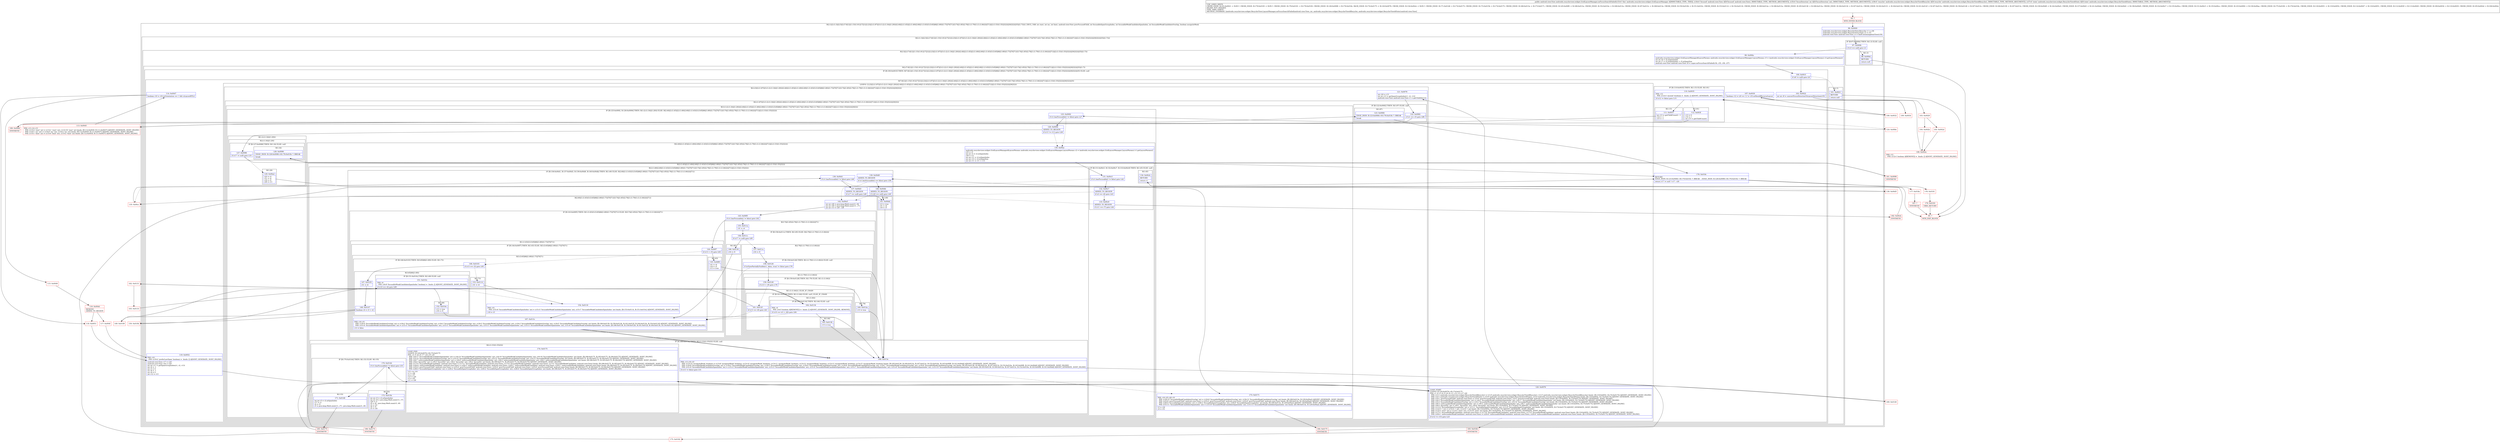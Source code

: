digraph "CFG forandroidx.recyclerview.widget.GridLayoutManager.onFocusSearchFailed(Landroid\/view\/View;ILandroidx\/recyclerview\/widget\/RecyclerView$Recycler;Landroidx\/recyclerview\/widget\/RecyclerView$State;)Landroid\/view\/View;" {
subgraph cluster_Region_297554718 {
label = "R(2:1|(2:(1:3)|(2:5|(2:(7:8|12|(1:15)(1:91)|17|21|(2:23|(2:(1:87)|(3:(1:(2:(1:34)|(1:29)))(2:40|(2:(1:45)|(2:(1:49)(2:60|(1:(1:63)(3:(3:65|66|(1:69))(1:73)|70|71))(3:74|(1:85)(2:76|(1:(1:79)(1:(1:(1:84)))))|71))|(2:(1:53)(1:55)|32))))|30|32)))|35)|(1:7))))) | DECL_VAR: int start, int inc, int limit, android.view.View prevFocusedChild, int focusableSpanGroupIndex, int focusableWeakCandidateSpanIndex, int focusableWeakCandidateOverlap, boolean assignAsWeek\l";
node [shape=record,color=blue];
Node_96 [shape=record,label="{96\:\ 0x0000|androidx.recyclerview.widget.RecyclerView.Recycler r1 = r36\landroidx.recyclerview.widget.RecyclerView.State r2 = r37\landroid.view.View android.view.View r3 = findContainingItemView(r34)\l}"];
subgraph cluster_Region_1777218621 {
label = "R(2:(1:3)|(2:5|(2:(7:8|12|(1:15)(1:91)|17|21|(2:23|(2:(1:87)|(3:(1:(2:(1:34)|(1:29)))(2:40|(2:(1:45)|(2:(1:49)(2:60|(1:(1:63)(3:(3:65|66|(1:69))(1:73)|70|71))(3:74|(1:85)(2:76|(1:(1:79)(1:(1:(1:84)))))|71))|(2:(1:53)(1:55)|32))))|30|32)))|35)|(1:7))))";
node [shape=record,color=blue];
subgraph cluster_IfRegion_1790739719 {
label = "IF [B:97:0x000b] THEN: R(1:3) ELSE: null";
node [shape=record,color=blue];
Node_97 [shape=record,label="{97\:\ 0x000b|if (r3 == null) goto L3\l}"];
subgraph cluster_Region_251765999 {
label = "R(1:3)";
node [shape=record,color=blue];
Node_98 [shape=record,label="{98\:\ 0x000d|RETURN\l|return null\l}"];
}
}
subgraph cluster_Region_210624717 {
label = "R(2:5|(2:(7:8|12|(1:15)(1:91)|17|21|(2:23|(2:(1:87)|(3:(1:(2:(1:34)|(1:29)))(2:40|(2:(1:45)|(2:(1:49)(2:60|(1:(1:63)(3:(3:65|66|(1:69))(1:73)|70|71))(3:74|(1:85)(2:76|(1:(1:79)(1:(1:(1:84)))))|71))|(2:(1:53)(1:55)|32))))|30|32)))|35)|(1:7)))";
node [shape=record,color=blue];
Node_99 [shape=record,label="{99\:\ 0x000e|androidx.recyclerview.widget.GridLayoutManager$LayoutParams androidx.recyclerview.widget.GridLayoutManager.LayoutParams r5 = (androidx.recyclerview.widget.GridLayoutManager.LayoutParams) r3.getLayoutParams()\lint int r6 = r5.mSpanIndex\lint int r7 = r5.mSpanIndex + r5.mSpanSize\landroid.view.View android.view.View r8 = super.onFocusSearchFailed(r34, r35, r36, r37)\l}"];
subgraph cluster_Region_1882723857 {
label = "R(2:(7:8|12|(1:15)(1:91)|17|21|(2:23|(2:(1:87)|(3:(1:(2:(1:34)|(1:29)))(2:40|(2:(1:45)|(2:(1:49)(2:60|(1:(1:63)(3:(3:65|66|(1:69))(1:73)|70|71))(3:74|(1:85)(2:76|(1:(1:79)(1:(1:(1:84)))))|71))|(2:(1:53)(1:55)|32))))|30|32)))|35)|(1:7))";
node [shape=record,color=blue];
subgraph cluster_IfRegion_590479125 {
label = "IF [B:100:0x001f] THEN: R(7:8|12|(1:15)(1:91)|17|21|(2:23|(2:(1:87)|(3:(1:(2:(1:34)|(1:29)))(2:40|(2:(1:45)|(2:(1:49)(2:60|(1:(1:63)(3:(3:65|66|(1:69))(1:73)|70|71))(3:74|(1:85)(2:76|(1:(1:79)(1:(1:(1:84)))))|71))|(2:(1:53)(1:55)|32))))|30|32)))|35) ELSE: null";
node [shape=record,color=blue];
Node_100 [shape=record,label="{100\:\ 0x001f|if (r8 != null) goto L8\l}"];
subgraph cluster_Region_696215265 {
label = "R(7:8|12|(1:15)(1:91)|17|21|(2:23|(2:(1:87)|(3:(1:(2:(1:34)|(1:29)))(2:40|(2:(1:45)|(2:(1:49)(2:60|(1:(1:63)(3:(3:65|66|(1:69))(1:73)|70|71))(3:74|(1:85)(2:76|(1:(1:79)(1:(1:(1:84)))))|71))|(2:(1:53)(1:55)|32))))|30|32)))|35)";
node [shape=record,color=blue];
Node_102 [shape=record,label="{102\:\ 0x0022|int int r9 = convertFocusDirectionToLayoutDirection(r35)\l}"];
Node_107 [shape=record,label="{107\:\ 0x0030|boolean r12 = (r9 == 1) != r33.mShouldReverseLayout\l}"];
subgraph cluster_IfRegion_982071792 {
label = "IF [B:110:0x0035] THEN: R(1:15) ELSE: R(1:91)";
node [shape=record,color=blue];
Node_110 [shape=record,label="{110\:\ 0x0035|PHI: r12 \l  PHI: (r12v3 'ascend' boolean) =  binds: [] A[DONT_GENERATE, DONT_INLINE]\l|if (r12 != false) goto L15\l}"];
subgraph cluster_Region_1285322964 {
label = "R(1:15)";
node [shape=record,color=blue];
Node_111 [shape=record,label="{111\:\ 0x0037|int r13 = getChildCount() \- 1\lr14 = \-1\lr15 = \-1\l}"];
}
subgraph cluster_Region_1359494203 {
label = "R(1:91)";
node [shape=record,color=blue];
Node_112 [shape=record,label="{112\:\ 0x003f|r13 = 0\lr14 = 1\lint r15 = getChildCount()\l}"];
}
}
Node_114 [shape=record,label="{114\:\ 0x0047|boolean r10 = r33.mOrientation == 1 && isLayoutRTL()\l}"];
Node_119 [shape=record,label="{119\:\ 0x0052|PHI: r10 \l  PHI: (r10v2 'preferLastSpan' boolean) =  binds: [] A[DONT_GENERATE, DONT_INLINE]\l|android.view.View r17 = null\landroid.view.View r20 = null\lint int r11 = getSpanGroupIndex(r1, r2, r13)\lint r4 = \-1\lint r5 = 0\lint r8 = \-1\lint r9 = 0\lint r12 = r13\l}"];
subgraph cluster_LoopRegion_59143394 {
label = "LOOP:0: (2:23|(2:(1:87)|(3:(1:(2:(1:34)|(1:29)))(2:40|(2:(1:45)|(2:(1:49)(2:60|(1:(1:63)(3:(3:65|66|(1:69))(1:73)|70|71))(3:74|(1:85)(2:76|(1:(1:79)(1:(1:(1:84)))))|71))|(2:(1:53)(1:55)|32))))|30|32)))";
node [shape=record,color=blue];
Node_120 [shape=record,label="{120\:\ 0x0076|LOOP_START\lLOOP:0: B:120:0x0076\-\>B:174:0x0175\lPHI: r1 r2 r3 r4 r5 r8 r9 r11 r12 r13 r17 r20 \l  PHI: (r1v1 androidx.recyclerview.widget.RecyclerView$Recycler) = (r1v0 androidx.recyclerview.widget.RecyclerView$Recycler), (r1v5 androidx.recyclerview.widget.RecyclerView$Recycler) binds: [B:119:0x0052, B:174:0x0175] A[DONT_GENERATE, DONT_INLINE]\l  PHI: (r2v1 androidx.recyclerview.widget.RecyclerView$State) = (r2v0 androidx.recyclerview.widget.RecyclerView$State), (r2v4 androidx.recyclerview.widget.RecyclerView$State) binds: [B:119:0x0052, B:174:0x0175] A[DONT_GENERATE, DONT_INLINE]\l  PHI: (r3v1 'prevFocusedChild' android.view.View) = (r3v0 'prevFocusedChild' android.view.View), (r3v3 'prevFocusedChild' android.view.View) binds: [B:119:0x0052, B:174:0x0175] A[DONT_GENERATE, DONT_INLINE]\l  PHI: (r4v3 'focusableWeakCandidateSpanIndex' int) = (r4v2 'focusableWeakCandidateSpanIndex' int), (r4v17 'focusableWeakCandidateSpanIndex' int) binds: [B:119:0x0052, B:174:0x0175] A[DONT_GENERATE, DONT_INLINE]\l  PHI: (r5v3 'focusableWeakCandidateOverlap' int) = (r5v2 'focusableWeakCandidateOverlap' int), (r5v14 'focusableWeakCandidateOverlap' int) binds: [B:119:0x0052, B:174:0x0175] A[DONT_GENERATE, DONT_INLINE]\l  PHI: (r8v3 'unfocusableWeakCandidateSpanIndex' int) = (r8v2 'unfocusableWeakCandidateSpanIndex' int), (r8v7 'unfocusableWeakCandidateSpanIndex' int) binds: [B:119:0x0052, B:174:0x0175] A[DONT_GENERATE, DONT_INLINE]\l  PHI: (r9v2 'layoutDir' int) = (r9v1 'layoutDir' int), (r9v4 'layoutDir' int) binds: [B:119:0x0052, B:174:0x0175] A[DONT_GENERATE, DONT_INLINE]\l  PHI: (r11v2 'focusableSpanGroupIndex' int) = (r11v1 'focusableSpanGroupIndex' int), (r11v5 'focusableSpanGroupIndex' int) binds: [B:119:0x0052, B:174:0x0175] A[DONT_GENERATE, DONT_INLINE]\l  PHI: (r12v5 'i' int) = (r12v4 'i' int), (r12v6 'i' int) binds: [B:119:0x0052, B:174:0x0175] A[DONT_GENERATE, DONT_INLINE]\l  PHI: (r13v3 'start' int) = (r13v2 'start' int), (r13v16 'start' int) binds: [B:119:0x0052, B:174:0x0175] A[DONT_GENERATE, DONT_INLINE]\l  PHI: (r17v1 'focusableWeakCandidate' android.view.View) = (r17v0 'focusableWeakCandidate' android.view.View), (r17v5 'focusableWeakCandidate' android.view.View) binds: [B:119:0x0052, B:174:0x0175] A[DONT_GENERATE, DONT_INLINE]\l  PHI: (r20v1 'unfocusableWeakCandidate' android.view.View) = (r20v0 'unfocusableWeakCandidate' android.view.View), (r20v4 'unfocusableWeakCandidate' android.view.View) binds: [B:119:0x0052, B:174:0x0175] A[DONT_GENERATE, DONT_INLINE]\l|if (r12 != r15) goto L23\l}"];
subgraph cluster_Region_1521022067 {
label = "R(2:23|(2:(1:87)|(3:(1:(2:(1:34)|(1:29)))(2:40|(2:(1:45)|(2:(1:49)(2:60|(1:(1:63)(3:(3:65|66|(1:69))(1:73)|70|71))(3:74|(1:85)(2:76|(1:(1:79)(1:(1:(1:84)))))|71))|(2:(1:53)(1:55)|32))))|30|32)))";
node [shape=record,color=blue];
Node_121 [shape=record,label="{121\:\ 0x0078|int r24 = r13\lint int r13 = getSpanGroupIndex(r1, r2, r12)\landroid.view.View android.view.View r1 = getChildAt(r12)\l}"];
subgraph cluster_Region_1032076491 {
label = "R(2:(1:87)|(3:(1:(2:(1:34)|(1:29)))(2:40|(2:(1:45)|(2:(1:49)(2:60|(1:(1:63)(3:(3:65|66|(1:69))(1:73)|70|71))(3:74|(1:85)(2:76|(1:(1:79)(1:(1:(1:84)))))|71))|(2:(1:53)(1:55)|32))))|30|32))";
node [shape=record,color=blue];
subgraph cluster_IfRegion_1587009491 {
label = "IF [B:122:0x0082] THEN: R(1:87) ELSE: null";
node [shape=record,color=blue];
Node_122 [shape=record,label="{122\:\ 0x0082|if (r1 == r3) goto L86\l}"];
subgraph cluster_Region_626243738 {
label = "R(1:87)";
node [shape=record,color=blue];
Node_123 [shape=record,label="{123\:\ 0x0084|EDGE_INSN: B:123:0x0084\-\>B:176:0x018c ?: BREAK  \l|break\l}"];
}
}
subgraph cluster_Region_866828210 {
label = "R(3:(1:(2:(1:34)|(1:29)))(2:40|(2:(1:45)|(2:(1:49)(2:60|(1:(1:63)(3:(3:65|66|(1:69))(1:73)|70|71))(3:74|(1:85)(2:76|(1:(1:79)(1:(1:(1:84)))))|71))|(2:(1:53)(1:55)|32))))|30|32)";
node [shape=record,color=blue];
subgraph cluster_IfRegion_1890809967 {
label = "IF [B:125:0x0092, B:126:0x0094] THEN: R(1:(2:(1:34)|(1:29))) ELSE: R(2:40|(2:(1:45)|(2:(1:49)(2:60|(1:(1:63)(3:(3:65|66|(1:69))(1:73)|70|71))(3:74|(1:85)(2:76|(1:(1:79)(1:(1:(1:84)))))|71))|(2:(1:53)(1:55)|32))))";
node [shape=record,color=blue];
Node_125 [shape=record,label="{125\:\ 0x0092|if (r1.hasFocusable() != false) goto L27\l}"];
Node_126 [shape=record,label="{126\:\ 0x0094|ADDED_TO_REGION\l|if (r13 != r11) goto L28\l}"];
subgraph cluster_Region_670516739 {
label = "R(1:(2:(1:34)|(1:29)))";
node [shape=record,color=blue];
subgraph cluster_Region_399459442 {
label = "R(2:(1:34)|(1:29))";
node [shape=record,color=blue];
subgraph cluster_IfRegion_62194661 {
label = "IF [B:127:0x0096] THEN: R(1:34) ELSE: null";
node [shape=record,color=blue];
Node_127 [shape=record,label="{127\:\ 0x0096|if (r17 != null) goto L33\l}"];
subgraph cluster_Region_187777060 {
label = "R(1:34)";
node [shape=record,color=blue];
Node_128 [shape=record,label="{128\:\ 0x0098|EDGE_INSN: B:128:0x0098\-\>B:176:0x018c ?: BREAK  \l|break\l}"];
}
}
subgraph cluster_Region_1132571422 {
label = "R(1:29)";
node [shape=record,color=blue];
Node_129 [shape=record,label="{129\:\ 0x00a2|r25 = r3\lr31 = r4\lr16 = r5\lr26 = r11\l}"];
}
}
}
subgraph cluster_Region_1293654740 {
label = "R(2:40|(2:(1:45)|(2:(1:49)(2:60|(1:(1:63)(3:(3:65|66|(1:69))(1:73)|70|71))(3:74|(1:85)(2:76|(1:(1:79)(1:(1:(1:84)))))|71))|(2:(1:53)(1:55)|32))))";
node [shape=record,color=blue];
Node_130 [shape=record,label="{130\:\ 0x00ac|androidx.recyclerview.widget.GridLayoutManager$LayoutParams androidx.recyclerview.widget.GridLayoutManager.LayoutParams r2 = (androidx.recyclerview.widget.GridLayoutManager.LayoutParams) r1.getLayoutParams()\lr25 = r3\lint int r3 = r2.mSpanIndex\lr26 = r11\lint int r11 = r2.mSpanIndex\lint int r13 = r2.mSpanSize\lint int r11 = r11 + r13\l}"];
subgraph cluster_Region_857648816 {
label = "R(2:(1:45)|(2:(1:49)(2:60|(1:(1:63)(3:(3:65|66|(1:69))(1:73)|70|71))(3:74|(1:85)(2:76|(1:(1:79)(1:(1:(1:84)))))|71))|(2:(1:53)(1:55)|32)))";
node [shape=record,color=blue];
subgraph cluster_IfRegion_779321394 {
label = "IF [B:131:0x00c5, B:132:0x00c7, B:133:0x00c9] THEN: R(1:45) ELSE: null";
node [shape=record,color=blue];
Node_131 [shape=record,label="{131\:\ 0x00c5|if (r1.hasFocusable() != false) goto L42\l}"];
Node_132 [shape=record,label="{132\:\ 0x00c7|ADDED_TO_REGION\l|if (r3 == r6) goto L43\l}"];
Node_133 [shape=record,label="{133\:\ 0x00c9|ADDED_TO_REGION\l|if (r11 == r7) goto L44\l}"];
subgraph cluster_Region_1659654273 {
label = "R(1:45)";
node [shape=record,color=blue];
Node_134 [shape=record,label="{134\:\ 0x00cb|RETURN\l|return r1\l}"];
}
}
subgraph cluster_Region_784609678 {
label = "R(2:(1:49)(2:60|(1:(1:63)(3:(3:65|66|(1:69))(1:73)|70|71))(3:74|(1:85)(2:76|(1:(1:79)(1:(1:(1:84)))))|71))|(2:(1:53)(1:55)|32))";
node [shape=record,color=blue];
subgraph cluster_IfRegion_742424991 {
label = "IF [B:136:0x00d1, B:137:0x00d3, B:139:0x00d9, B:140:0x00db] THEN: R(1:49) ELSE: R(2:60|(1:(1:63)(3:(3:65|66|(1:69))(1:73)|70|71))(3:74|(1:85)(2:76|(1:(1:79)(1:(1:(1:84)))))|71))";
node [shape=record,color=blue];
Node_136 [shape=record,label="{136\:\ 0x00d1|if (r1.hasFocusable() != false) goto L48\l}"];
Node_137 [shape=record,label="{137\:\ 0x00d3|ADDED_TO_REGION\l|if (r17 == null) goto L49\l}"];
Node_139 [shape=record,label="{139\:\ 0x00d9|ADDED_TO_REGION\l|if (r1.hasFocusable() == false) goto L59\l}"];
Node_140 [shape=record,label="{140\:\ 0x00db|ADDED_TO_REGION\l|if (r20 == null) goto L49\l}"];
subgraph cluster_Region_1538451383 {
label = "R(1:49)";
node [shape=record,color=blue];
Node_141 [shape=record,label="{141\:\ 0x00dd|r13 = true\lr31 = r4\lr16 = r5\l}"];
}
subgraph cluster_Region_1312482144 {
label = "R(2:60|(1:(1:63)(3:(3:65|66|(1:69))(1:73)|70|71))(3:74|(1:85)(2:76|(1:(1:79)(1:(1:(1:84)))))|71))";
node [shape=record,color=blue];
Node_142 [shape=record,label="{142\:\ 0x00e5|int int r28 = java.lang.Math.max(r3, r6)\lint int r29 = java.lang.Math.min(r11, r7)\lint int r13 = r29 \- r28\l}"];
subgraph cluster_IfRegion_1167107697 {
label = "IF [B:143:0x00f5] THEN: R(1:(1:63)(3:(3:65|66|(1:69))(1:73)|70|71)) ELSE: R(3:74|(1:85)(2:76|(1:(1:79)(1:(1:(1:84)))))|71)";
node [shape=record,color=blue];
Node_143 [shape=record,label="{143\:\ 0x00f5|if (r1.hasFocusable() != false) goto L62\l}"];
subgraph cluster_Region_1128598768 {
label = "R(1:(1:63)(3:(3:65|66|(1:69))(1:73)|70|71))";
node [shape=record,color=blue];
subgraph cluster_IfRegion_1683555056 {
label = "IF [B:144:0x00f7] THEN: R(1:63) ELSE: R(3:(3:65|66|(1:69))(1:73)|70|71)";
node [shape=record,color=blue];
Node_144 [shape=record,label="{144\:\ 0x00f7|if (r13 \> r5) goto L63\l}"];
subgraph cluster_Region_1935071527 {
label = "R(1:63)";
node [shape=record,color=blue];
Node_145 [shape=record,label="{145\:\ 0x00f9|r31 = r4\lr16 = r5\lr13 = true\l}"];
}
subgraph cluster_Region_1846462017 {
label = "R(3:(3:65|66|(1:69))(1:73)|70|71)";
node [shape=record,color=blue];
subgraph cluster_IfRegion_1014316876 {
label = "IF [B:146:0x0103] THEN: R(3:65|66|(1:69)) ELSE: R(1:73)";
node [shape=record,color=blue];
Node_146 [shape=record,label="{146\:\ 0x0103|if (r13 == r5) goto L65\l}"];
subgraph cluster_Region_115066338 {
label = "R(3:65|66|(1:69))";
node [shape=record,color=blue];
Node_147 [shape=record,label="{147\:\ 0x0105|r31 = r4\l}"];
Node_148 [shape=record,label="{148\:\ 0x0107|boolean r4 = r3 \> r4\l}"];
subgraph cluster_IfRegion_1626992389 {
label = "IF [B:151:0x010c] THEN: R(1:69) ELSE: null";
node [shape=record,color=blue];
Node_151 [shape=record,label="{151\:\ 0x010c|PHI: r4 \l  PHI: (r4v9 'focusableWeakCandidateSpanIndex' boolean) =  binds: [] A[DONT_GENERATE, DONT_INLINE]\l|if (r10 == r4) goto L69\l}"];
subgraph cluster_Region_1417107345 {
label = "R(1:69)";
node [shape=record,color=blue];
Node_152 [shape=record,label="{152\:\ 0x010e|r13 = true\lr16 = r5\l}"];
}
}
}
subgraph cluster_Region_1841345878 {
label = "R(1:73)";
node [shape=record,color=blue];
Node_153 [shape=record,label="{153\:\ 0x0114|r31 = r4\l}"];
}
}
Node_154 [shape=record,label="{154\:\ 0x0116|PHI: r31 \l  PHI: (r31v6 'focusableWeakCandidateSpanIndex' int) = (r31v5 'focusableWeakCandidateSpanIndex' int), (r31v7 'focusableWeakCandidateSpanIndex' int) binds: [B:153:0x0114, B:151:0x010c] A[DONT_GENERATE, DONT_INLINE]\l|r16 = r5\l}"];
Node_167 [shape=record,label="{167\:\ 0x013c|PHI: r16 r31 \l  PHI: (r16v4 'focusableWeakCandidateOverlap' int) = (r16v2 'focusableWeakCandidateOverlap' int), (r16v3 'focusableWeakCandidateOverlap' int), (r16v3 'focusableWeakCandidateOverlap' int), (r16v3 'focusableWeakCandidateOverlap' int), (r16v5 'focusableWeakCandidateOverlap' int) binds: [B:166:0x0139, B:158:0x0126, B:161:0x012f, B:164:0x0134, B:154:0x0116] A[DONT_GENERATE, DONT_INLINE]\l  PHI: (r31v4 'focusableWeakCandidateSpanIndex' int) = (r31v3 'focusableWeakCandidateSpanIndex' int), (r31v3 'focusableWeakCandidateSpanIndex' int), (r31v3 'focusableWeakCandidateSpanIndex' int), (r31v3 'focusableWeakCandidateSpanIndex' int), (r31v6 'focusableWeakCandidateSpanIndex' int) binds: [B:166:0x0139, B:158:0x0126, B:161:0x012f, B:164:0x0134, B:154:0x0116] A[DONT_GENERATE, DONT_INLINE]\l|r13 = false\l}"];
}
}
}
subgraph cluster_Region_562259974 {
label = "R(3:74|(1:85)(2:76|(1:(1:79)(1:(1:(1:84)))))|71)";
node [shape=record,color=blue];
Node_155 [shape=record,label="{155\:\ 0x011a|r31 = r4\l}"];
subgraph cluster_IfRegion_65983189 {
label = "IF [B:156:0x011c] THEN: R(1:85) ELSE: R(2:76|(1:(1:79)(1:(1:(1:84)))))";
node [shape=record,color=blue];
Node_156 [shape=record,label="{156\:\ 0x011c|if (r17 != null) goto L85\l}"];
subgraph cluster_Region_1114380274 {
label = "R(1:85)";
node [shape=record,color=blue];
Node_166 [shape=record,label="{166\:\ 0x0139|r16 = r5\l}"];
}
subgraph cluster_Region_1467408300 {
label = "R(2:76|(1:(1:79)(1:(1:(1:84)))))";
node [shape=record,color=blue];
Node_157 [shape=record,label="{157\:\ 0x011e|r16 = r5\l}"];
subgraph cluster_IfRegion_1574572038 {
label = "IF [B:158:0x0126] THEN: R(1:(1:79)(1:(1:(1:84)))) ELSE: null";
node [shape=record,color=blue];
Node_158 [shape=record,label="{158\:\ 0x0126|if (isViewPartiallyVisible(r1, false, true) != false) goto L78\l}"];
subgraph cluster_Region_1114920156 {
label = "R(1:(1:79)(1:(1:(1:84))))";
node [shape=record,color=blue];
subgraph cluster_IfRegion_961790220 {
label = "IF [B:159:0x0128] THEN: R(1:79) ELSE: R(1:(1:(1:84)))";
node [shape=record,color=blue];
Node_159 [shape=record,label="{159\:\ 0x0128|if (r13 \> r9) goto L79\l}"];
subgraph cluster_Region_759231408 {
label = "R(1:79)";
node [shape=record,color=blue];
Node_160 [shape=record,label="{160\:\ 0x012a|r13 = true\l}"];
}
subgraph cluster_Region_81336588 {
label = "R(1:(1:(1:84))) | ELSE_IF_CHAIN\l";
node [shape=record,color=blue];
subgraph cluster_IfRegion_569844905 {
label = "IF [B:161:0x012f] THEN: R(1:(1:84)) ELSE: null | ELSE_IF_CHAIN\l";
node [shape=record,color=blue];
Node_161 [shape=record,label="{161\:\ 0x012f|if (r13 == r9) goto L81\l}"];
subgraph cluster_Region_194904152 {
label = "R(1:(1:84))";
node [shape=record,color=blue];
subgraph cluster_IfRegion_323750995 {
label = "IF [B:164:0x0134] THEN: R(1:84) ELSE: null";
node [shape=record,color=blue];
Node_164 [shape=record,label="{164\:\ 0x0134|PHI: r4 \l  PHI: (r4v5 boolean A[REMOVE]) =  binds: [] A[DONT_GENERATE, DONT_INLINE, REMOVE]\l|if (r10 == (r3 \> r8)) goto L84\l}"];
subgraph cluster_Region_1831039819 {
label = "R(1:84)";
node [shape=record,color=blue];
Node_165 [shape=record,label="{165\:\ 0x0136|r13 = true\l}"];
}
}
}
}
}
}
}
}
}
}
Node_167 [shape=record,label="{167\:\ 0x013c|PHI: r16 r31 \l  PHI: (r16v4 'focusableWeakCandidateOverlap' int) = (r16v2 'focusableWeakCandidateOverlap' int), (r16v3 'focusableWeakCandidateOverlap' int), (r16v3 'focusableWeakCandidateOverlap' int), (r16v3 'focusableWeakCandidateOverlap' int), (r16v5 'focusableWeakCandidateOverlap' int) binds: [B:166:0x0139, B:158:0x0126, B:161:0x012f, B:164:0x0134, B:154:0x0116] A[DONT_GENERATE, DONT_INLINE]\l  PHI: (r31v4 'focusableWeakCandidateSpanIndex' int) = (r31v3 'focusableWeakCandidateSpanIndex' int), (r31v3 'focusableWeakCandidateSpanIndex' int), (r31v3 'focusableWeakCandidateSpanIndex' int), (r31v3 'focusableWeakCandidateSpanIndex' int), (r31v6 'focusableWeakCandidateSpanIndex' int) binds: [B:166:0x0139, B:158:0x0126, B:161:0x012f, B:164:0x0134, B:154:0x0116] A[DONT_GENERATE, DONT_INLINE]\l|r13 = false\l}"];
}
}
}
}
subgraph cluster_IfRegion_1624751959 {
label = "IF [B:168:0x013e] THEN: R(2:(1:53)(1:55)|32) ELSE: null";
node [shape=record,color=blue];
Node_168 [shape=record,label="{168\:\ 0x013e|PHI: r13 r16 r31 \l  PHI: (r13v14 'assignAsWeek' boolean) = (r13v9 'assignAsWeek' boolean), (r13v10 'assignAsWeek' boolean), (r13v11 'assignAsWeek' boolean), (r13v12 'assignAsWeek' boolean), (r13v13 'assignAsWeek' boolean), (r13v15 'assignAsWeek' boolean) binds: [B:165:0x0136, B:160:0x012a, B:167:0x013c, B:152:0x010e, B:145:0x00f9, B:141:0x00dd] A[DONT_GENERATE, DONT_INLINE]\l  PHI: (r16v8 'focusableWeakCandidateOverlap' int) = (r16v3 'focusableWeakCandidateOverlap' int), (r16v3 'focusableWeakCandidateOverlap' int), (r16v4 'focusableWeakCandidateOverlap' int), (r16v6 'focusableWeakCandidateOverlap' int), (r16v7 'focusableWeakCandidateOverlap' int), (r16v9 'focusableWeakCandidateOverlap' int) binds: [B:165:0x0136, B:160:0x012a, B:167:0x013c, B:152:0x010e, B:145:0x00f9, B:141:0x00dd] A[DONT_GENERATE, DONT_INLINE]\l  PHI: (r31v9 'focusableWeakCandidateSpanIndex' int) = (r31v3 'focusableWeakCandidateSpanIndex' int), (r31v3 'focusableWeakCandidateSpanIndex' int), (r31v4 'focusableWeakCandidateSpanIndex' int), (r31v7 'focusableWeakCandidateSpanIndex' int), (r31v8 'focusableWeakCandidateSpanIndex' int), (r31v10 'focusableWeakCandidateSpanIndex' int) binds: [B:165:0x0136, B:160:0x012a, B:167:0x013c, B:152:0x010e, B:145:0x00f9, B:141:0x00dd] A[DONT_GENERATE, DONT_INLINE]\l|if (r13 != false) goto L51\l}"];
subgraph cluster_Region_697509631 {
label = "R(2:(1:53)(1:55)|32)";
node [shape=record,color=blue];
subgraph cluster_IfRegion_1833651771 {
label = "IF [B:170:0x0144] THEN: R(1:53) ELSE: R(1:55)";
node [shape=record,color=blue];
Node_170 [shape=record,label="{170\:\ 0x0144|if (r1.hasFocusable() != false) goto L53\l}"];
subgraph cluster_Region_2975970 {
label = "R(1:53)";
node [shape=record,color=blue];
Node_171 [shape=record,label="{171\:\ 0x0146|int int r5 = r2.mSpanIndex\lr17 = r1\lr4 = r5\lr5 = java.lang.Math.min(r11, r7) \- java.lang.Math.max(r3, r6)\l}"];
}
subgraph cluster_Region_301043465 {
label = "R(1:55)";
node [shape=record,color=blue];
Node_172 [shape=record,label="{172\:\ 0x015b|int int r5 = r2.mSpanIndex\lint int r8 = java.lang.Math.min(r11, r7)\lr20 = r1\lr9 = r8 \- java.lang.Math.max(r3, r6)\lr4 = r31\lr8 = r5\lr5 = r16\l}"];
}
}
Node_174 [shape=record,label="{174\:\ 0x0175|LOOP_END\lLOOP:0: B:120:0x0076\-\>B:174:0x0175\lPHI: r4 r5 r8 r9 r17 r20 r25 r26 \l  PHI: (r4v17 'focusableWeakCandidateSpanIndex' int) = (r4v14 'focusableWeakCandidateSpanIndex' int), (r4v16 'focusableWeakCandidateSpanIndex' int), (r4v18 'focusableWeakCandidateSpanIndex' int) binds: [B:186:0x0175, B:185:0x0175, B:184:0x0175] A[DONT_GENERATE, DONT_INLINE]\l  PHI: (r5v14 'focusableWeakCandidateOverlap' int) = (r5v10 'focusableWeakCandidateOverlap' int), (r5v12 'focusableWeakCandidateOverlap' int), (r5v15 'focusableWeakCandidateOverlap' int) binds: [B:186:0x0175, B:185:0x0175, B:184:0x0175] A[DONT_GENERATE, DONT_INLINE]\l  PHI: (r8v7 'unfocusableWeakCandidateSpanIndex' int) = (r8v6 'unfocusableWeakCandidateSpanIndex' int), (r8v3 'unfocusableWeakCandidateSpanIndex' int), (r8v3 'unfocusableWeakCandidateSpanIndex' int) binds: [B:186:0x0175, B:185:0x0175, B:184:0x0175] A[DONT_GENERATE, DONT_INLINE]\l  PHI: (r9v4 'layoutDir' int) = (r9v3 'layoutDir' int), (r9v2 'layoutDir' int), (r9v2 'layoutDir' int) binds: [B:186:0x0175, B:185:0x0175, B:184:0x0175] A[DONT_GENERATE, DONT_INLINE]\l  PHI: (r17v5 'focusableWeakCandidate' android.view.View) = (r17v1 'focusableWeakCandidate' android.view.View), (r17v4 'focusableWeakCandidate' android.view.View), (r17v1 'focusableWeakCandidate' android.view.View) binds: [B:186:0x0175, B:185:0x0175, B:184:0x0175] A[DONT_GENERATE, DONT_INLINE]\l  PHI: (r20v4 'unfocusableWeakCandidate' android.view.View) = (r20v3 'unfocusableWeakCandidate' android.view.View), (r20v1 'unfocusableWeakCandidate' android.view.View), (r20v1 'unfocusableWeakCandidate' android.view.View) binds: [B:186:0x0175, B:185:0x0175, B:184:0x0175] A[DONT_GENERATE, DONT_INLINE]\l  PHI: (r25v5 'prevFocusedChild' android.view.View) = (r25v4 'prevFocusedChild' android.view.View), (r25v4 'prevFocusedChild' android.view.View), (r25v6 'prevFocusedChild' android.view.View) binds: [B:186:0x0175, B:185:0x0175, B:184:0x0175] A[DONT_GENERATE, DONT_INLINE]\l  PHI: (r26v3 'focusableSpanGroupIndex' int) = (r26v2 'focusableSpanGroupIndex' int), (r26v2 'focusableSpanGroupIndex' int), (r26v4 'focusableSpanGroupIndex' int) binds: [B:186:0x0175, B:185:0x0175, B:184:0x0175] A[DONT_GENERATE, DONT_INLINE]\l|r12 += r14\lr1 = r36\lr2 = r37\lr13 = r24\lr3 = r25\lr11 = r26\l}"];
}
}
}
}
}
}
Node_173 [shape=record,label="{173\:\ 0x0171|PHI: r16 r25 r26 r31 \l  PHI: (r16v10 'focusableWeakCandidateOverlap' int) = (r16v8 'focusableWeakCandidateOverlap' int), (r16v12 'focusableWeakCandidateOverlap' int) binds: [B:168:0x013e, B:129:0x00a2] A[DONT_GENERATE, DONT_INLINE]\l  PHI: (r25v6 'prevFocusedChild' android.view.View) = (r25v4 'prevFocusedChild' android.view.View), (r25v8 'prevFocusedChild' android.view.View) binds: [B:168:0x013e, B:129:0x00a2] A[DONT_GENERATE, DONT_INLINE]\l  PHI: (r26v4 'focusableSpanGroupIndex' int) = (r26v2 'focusableSpanGroupIndex' int), (r26v6 'focusableSpanGroupIndex' int) binds: [B:168:0x013e, B:129:0x00a2] A[DONT_GENERATE, DONT_INLINE]\l  PHI: (r31v11 'focusableWeakCandidateSpanIndex' int) = (r31v9 'focusableWeakCandidateSpanIndex' int), (r31v13 'focusableWeakCandidateSpanIndex' int) binds: [B:168:0x013e, B:129:0x00a2] A[DONT_GENERATE, DONT_INLINE]\l|r5 = r16\lr4 = r31\l}"];
Node_174 [shape=record,label="{174\:\ 0x0175|LOOP_END\lLOOP:0: B:120:0x0076\-\>B:174:0x0175\lPHI: r4 r5 r8 r9 r17 r20 r25 r26 \l  PHI: (r4v17 'focusableWeakCandidateSpanIndex' int) = (r4v14 'focusableWeakCandidateSpanIndex' int), (r4v16 'focusableWeakCandidateSpanIndex' int), (r4v18 'focusableWeakCandidateSpanIndex' int) binds: [B:186:0x0175, B:185:0x0175, B:184:0x0175] A[DONT_GENERATE, DONT_INLINE]\l  PHI: (r5v14 'focusableWeakCandidateOverlap' int) = (r5v10 'focusableWeakCandidateOverlap' int), (r5v12 'focusableWeakCandidateOverlap' int), (r5v15 'focusableWeakCandidateOverlap' int) binds: [B:186:0x0175, B:185:0x0175, B:184:0x0175] A[DONT_GENERATE, DONT_INLINE]\l  PHI: (r8v7 'unfocusableWeakCandidateSpanIndex' int) = (r8v6 'unfocusableWeakCandidateSpanIndex' int), (r8v3 'unfocusableWeakCandidateSpanIndex' int), (r8v3 'unfocusableWeakCandidateSpanIndex' int) binds: [B:186:0x0175, B:185:0x0175, B:184:0x0175] A[DONT_GENERATE, DONT_INLINE]\l  PHI: (r9v4 'layoutDir' int) = (r9v3 'layoutDir' int), (r9v2 'layoutDir' int), (r9v2 'layoutDir' int) binds: [B:186:0x0175, B:185:0x0175, B:184:0x0175] A[DONT_GENERATE, DONT_INLINE]\l  PHI: (r17v5 'focusableWeakCandidate' android.view.View) = (r17v1 'focusableWeakCandidate' android.view.View), (r17v4 'focusableWeakCandidate' android.view.View), (r17v1 'focusableWeakCandidate' android.view.View) binds: [B:186:0x0175, B:185:0x0175, B:184:0x0175] A[DONT_GENERATE, DONT_INLINE]\l  PHI: (r20v4 'unfocusableWeakCandidate' android.view.View) = (r20v3 'unfocusableWeakCandidate' android.view.View), (r20v1 'unfocusableWeakCandidate' android.view.View), (r20v1 'unfocusableWeakCandidate' android.view.View) binds: [B:186:0x0175, B:185:0x0175, B:184:0x0175] A[DONT_GENERATE, DONT_INLINE]\l  PHI: (r25v5 'prevFocusedChild' android.view.View) = (r25v4 'prevFocusedChild' android.view.View), (r25v4 'prevFocusedChild' android.view.View), (r25v6 'prevFocusedChild' android.view.View) binds: [B:186:0x0175, B:185:0x0175, B:184:0x0175] A[DONT_GENERATE, DONT_INLINE]\l  PHI: (r26v3 'focusableSpanGroupIndex' int) = (r26v2 'focusableSpanGroupIndex' int), (r26v2 'focusableSpanGroupIndex' int), (r26v4 'focusableSpanGroupIndex' int) binds: [B:186:0x0175, B:185:0x0175, B:184:0x0175] A[DONT_GENERATE, DONT_INLINE]\l|r12 += r14\lr1 = r36\lr2 = r37\lr13 = r24\lr3 = r25\lr11 = r26\l}"];
}
}
}
}
Node_176 [shape=record,label="{176\:\ 0x018c|RETURN\lEDGE_INSN: B:123:0x0084\-\>B:176:0x018c ?: BREAK  , EDGE_INSN: B:128:0x0098\-\>B:176:0x018c ?: BREAK  \l|return r17 != null ? r17 : r20\l}"];
}
}
subgraph cluster_Region_15058213 {
label = "R(1:7)";
node [shape=record,color=blue];
Node_101 [shape=record,label="{101\:\ 0x0021|RETURN\l|return null\l}"];
}
}
}
}
}
Node_94 [shape=record,color=red,label="{94\:\ ?|MTH_ENTER_BLOCK\l}"];
Node_95 [shape=record,color=red,label="{95\:\ ?|MTH_EXIT_BLOCK\l}"];
Node_103 [shape=record,color=red,label="{103\:\ 0x0029}"];
Node_104 [shape=record,color=red,label="{104\:\ 0x002b}"];
Node_106 [shape=record,color=red,label="{106\:\ 0x002e|PHI: r12 \l  PHI: (r12v1 boolean A[REMOVE]) =  binds: [] A[DONT_GENERATE, DONT_INLINE]\l}"];
Node_108 [shape=record,color=red,label="{108\:\ 0x0032}"];
Node_113 [shape=record,color=red,label="{113\:\ 0x0045|PHI: r13 r14 r15 \l  PHI: (r13v2 'start' int) = (r13v1 'start' int), (r13v18 'start' int) binds: [B:112:0x003f, B:111:0x0037] A[DONT_GENERATE, DONT_INLINE]\l  PHI: (r14v1 'inc' int) = (r14v0 'inc' int), (r14v2 'inc' int) binds: [B:112:0x003f, B:111:0x0037] A[DONT_GENERATE, DONT_INLINE]\l  PHI: (r15v1 'limit' int) = (r15v0 'limit' int), (r15v2 'limit' int) binds: [B:112:0x003f, B:111:0x0037] A[DONT_GENERATE, DONT_INLINE]\l}"];
Node_115 [shape=record,color=red,label="{115\:\ 0x0049}"];
Node_116 [shape=record,color=red,label="{116\:\ 0x004d|REMOVE\lADDED_TO_REGION\l}"];
Node_117 [shape=record,color=red,label="{117\:\ 0x004f}"];
Node_124 [shape=record,color=red,label="{124\:\ 0x008e}"];
Node_184 [shape=record,color=red,label="{184\:\ 0x0175|SYNTHETIC\l}"];
Node_181 [shape=record,color=red,label="{181\:\ 0x0098|SYNTHETIC\l}"];
Node_177 [shape=record,color=red,label="{177\:\ 0x018e}"];
Node_187 [shape=record,color=red,label="{187\:\ ?|SYNTHETIC\l}"];
Node_178 [shape=record,color=red,label="{178\:\ 0x0191}"];
Node_179 [shape=record,color=red,label="{179\:\ 0x0193|ORIG_RETURN\l}"];
Node_182 [shape=record,color=red,label="{182\:\ 0x00cb|SYNTHETIC\l}"];
Node_135 [shape=record,color=red,label="{135\:\ 0x00cc}"];
Node_169 [shape=record,color=red,label="{169\:\ 0x0140}"];
Node_185 [shape=record,color=red,label="{185\:\ 0x0175|SYNTHETIC\l}"];
Node_186 [shape=record,color=red,label="{186\:\ 0x0175|SYNTHETIC\l}"];
Node_138 [shape=record,color=red,label="{138\:\ 0x00d5}"];
Node_149 [shape=record,color=red,label="{149\:\ 0x0109}"];
Node_150 [shape=record,color=red,label="{150\:\ 0x010b}"];
Node_162 [shape=record,color=red,label="{162\:\ 0x0131}"];
Node_163 [shape=record,color=red,label="{163\:\ 0x0133}"];
Node_180 [shape=record,color=red,label="{180\:\ 0x0084|SYNTHETIC\l}"];
Node_183 [shape=record,color=red,label="{183\:\ 0x0182|SYNTHETIC\l}"];
Node_175 [shape=record,color=red,label="{175\:\ 0x0182}"];
Node_118 [shape=record,color=red,label="{118\:\ 0x0051}"];
Node_109 [shape=record,color=red,label="{109\:\ 0x0034}"];
Node_105 [shape=record,color=red,label="{105\:\ 0x002d}"];
MethodNode[shape=record,label="{public android.view.View androidx.recyclerview.widget.GridLayoutManager.onFocusSearchFailed((r33v0 'this' androidx.recyclerview.widget.GridLayoutManager A[IMMUTABLE_TYPE, THIS]), (r34v0 'focused' android.view.View A[D('focused' android.view.View), IMMUTABLE_TYPE, METHOD_ARGUMENT]), (r35v0 'focusDirection' int A[D('focusDirection' int), IMMUTABLE_TYPE, METHOD_ARGUMENT]), (r36v0 'recycler' androidx.recyclerview.widget.RecyclerView$Recycler A[D('recycler' androidx.recyclerview.widget.RecyclerView$Recycler), IMMUTABLE_TYPE, METHOD_ARGUMENT]), (r37v0 'state' androidx.recyclerview.widget.RecyclerView$State A[D('state' androidx.recyclerview.widget.RecyclerView$State), IMMUTABLE_TYPE, METHOD_ARGUMENT]))  | USE_LINES_HINTS\lCROSS_EDGE: B:101:0x0021 \-\> B:95:?, CROSS_EDGE: B:179:0x0193 \-\> B:95:?, CROSS_EDGE: B:178:0x0191 \-\> B:179:0x0193, CROSS_EDGE: B:128:0x0098 \-\> B:176:0x018c, BACK_EDGE: B:174:0x0175 \-\> B:120:0x0076, CROSS_EDGE: B:134:0x00cb \-\> B:95:?, CROSS_EDGE: B:171:0x0146 \-\> B:174:0x0175, CROSS_EDGE: B:172:0x015b \-\> B:174:0x0175, CROSS_EDGE: B:168:0x013e \-\> B:173:0x0171, CROSS_EDGE: B:145:0x00f9 \-\> B:168:0x013e, CROSS_EDGE: B:152:0x010e \-\> B:168:0x013e, CROSS_EDGE: B:167:0x013c \-\> B:168:0x013e, CROSS_EDGE: B:150:0x010b \-\> B:151:0x010c, CROSS_EDGE: B:153:0x0114 \-\> B:154:0x0116, CROSS_EDGE: B:160:0x012a \-\> B:168:0x013e, CROSS_EDGE: B:165:0x0136 \-\> B:168:0x013e, CROSS_EDGE: B:164:0x0134 \-\> B:167:0x013c, CROSS_EDGE: B:162:0x0131 \-\> B:164:0x0134, CROSS_EDGE: B:161:0x012f \-\> B:167:0x013c, CROSS_EDGE: B:158:0x0126 \-\> B:167:0x013c, CROSS_EDGE: B:166:0x0139 \-\> B:167:0x013c, CROSS_EDGE: B:139:0x00d9 \-\> B:142:0x00e5, CROSS_EDGE: B:137:0x00d3 \-\> B:141:0x00dd, CROSS_EDGE: B:136:0x00d1 \-\> B:138:0x00d5, CROSS_EDGE: B:132:0x00c7 \-\> B:135:0x00cc, CROSS_EDGE: B:131:0x00c5 \-\> B:135:0x00cc, CROSS_EDGE: B:125:0x0092 \-\> B:130:0x00ac, CROSS_EDGE: B:175:0x0182 \-\> B:176:0x018c, CROSS_EDGE: B:118:0x0051 \-\> B:119:0x0052, CROSS_EDGE: B:114:0x0047 \-\> B:118:0x0051, CROSS_EDGE: B:112:0x003f \-\> B:113:0x0045, CROSS_EDGE: B:109:0x0034 \-\> B:110:0x0035, CROSS_EDGE: B:105:0x002d \-\> B:106:0x002e\lINLINE_NOT_NEEDED\lTYPE_VARS: EMPTY\lMETHOD_OVERRIDE: [androidx.recyclerview.widget.RecyclerView.LayoutManager.onFocusSearchFailed(android.view.View, int, androidx.recyclerview.widget.RecyclerView$Recycler, androidx.recyclerview.widget.RecyclerView$State):android.view.View]\l}"];
MethodNode -> Node_94;Node_96 -> Node_97;
Node_97 -> Node_98;
Node_97 -> Node_99[style=dashed];
Node_98 -> Node_95;
Node_99 -> Node_100;
Node_100 -> Node_101[style=dashed];
Node_100 -> Node_102;
Node_102 -> Node_103;
Node_107 -> Node_108;
Node_107 -> Node_109;
Node_110 -> Node_111;
Node_110 -> Node_112[style=dashed];
Node_111 -> Node_113;
Node_112 -> Node_113;
Node_114 -> Node_115;
Node_114 -> Node_118;
Node_119 -> Node_120;
Node_120 -> Node_121;
Node_120 -> Node_183[style=dashed];
Node_121 -> Node_122;
Node_122 -> Node_124[style=dashed];
Node_122 -> Node_180;
Node_123 -> Node_176;
Node_125 -> Node_126;
Node_125 -> Node_130[style=dashed];
Node_126 -> Node_127;
Node_126 -> Node_130[style=dashed];
Node_127 -> Node_129[style=dashed];
Node_127 -> Node_181;
Node_128 -> Node_176;
Node_129 -> Node_173;
Node_130 -> Node_131;
Node_131 -> Node_132;
Node_131 -> Node_135[style=dashed];
Node_132 -> Node_133;
Node_132 -> Node_135[style=dashed];
Node_133 -> Node_135[style=dashed];
Node_133 -> Node_182;
Node_134 -> Node_95;
Node_136 -> Node_137;
Node_136 -> Node_138[style=dashed];
Node_137 -> Node_138[style=dashed];
Node_137 -> Node_141;
Node_139 -> Node_140;
Node_139 -> Node_142[style=dashed];
Node_140 -> Node_141;
Node_140 -> Node_142[style=dashed];
Node_141 -> Node_168;
Node_142 -> Node_143;
Node_143 -> Node_144;
Node_143 -> Node_155[style=dashed];
Node_144 -> Node_145;
Node_144 -> Node_146[style=dashed];
Node_145 -> Node_168;
Node_146 -> Node_147;
Node_146 -> Node_153[style=dashed];
Node_147 -> Node_148;
Node_148 -> Node_149;
Node_148 -> Node_150;
Node_151 -> Node_152;
Node_151 -> Node_154[style=dashed];
Node_152 -> Node_168;
Node_153 -> Node_154;
Node_154 -> Node_167;
Node_167 -> Node_168;
Node_155 -> Node_156;
Node_156 -> Node_157[style=dashed];
Node_156 -> Node_166;
Node_166 -> Node_167;
Node_157 -> Node_158;
Node_158 -> Node_159;
Node_158 -> Node_167[style=dashed];
Node_159 -> Node_160;
Node_159 -> Node_161[style=dashed];
Node_160 -> Node_168;
Node_161 -> Node_162;
Node_161 -> Node_167[style=dashed];
Node_164 -> Node_165;
Node_164 -> Node_167[style=dashed];
Node_165 -> Node_168;
Node_167 -> Node_168;
Node_168 -> Node_169;
Node_168 -> Node_173[style=dashed];
Node_170 -> Node_171;
Node_170 -> Node_172[style=dashed];
Node_171 -> Node_185;
Node_172 -> Node_186;
Node_174 -> Node_120;
Node_173 -> Node_184;
Node_174 -> Node_120;
Node_176 -> Node_177;
Node_176 -> Node_178;
Node_101 -> Node_95;
Node_94 -> Node_96;
Node_103 -> Node_104;
Node_103 -> Node_105;
Node_104 -> Node_106;
Node_106 -> Node_107;
Node_108 -> Node_110;
Node_113 -> Node_114;
Node_115 -> Node_116;
Node_116 -> Node_117;
Node_116 -> Node_118;
Node_117 -> Node_119;
Node_124 -> Node_125;
Node_184 -> Node_174;
Node_181 -> Node_128;
Node_177 -> Node_187;
Node_187 -> Node_95;
Node_178 -> Node_179;
Node_179 -> Node_95;
Node_182 -> Node_134;
Node_135 -> Node_136;
Node_169 -> Node_170;
Node_185 -> Node_174;
Node_186 -> Node_174;
Node_138 -> Node_139;
Node_149 -> Node_151;
Node_150 -> Node_151;
Node_162 -> Node_163;
Node_162 -> Node_164;
Node_163 -> Node_164;
Node_180 -> Node_123;
Node_183 -> Node_175;
Node_175 -> Node_176;
Node_118 -> Node_119;
Node_109 -> Node_110;
Node_105 -> Node_106;
}

